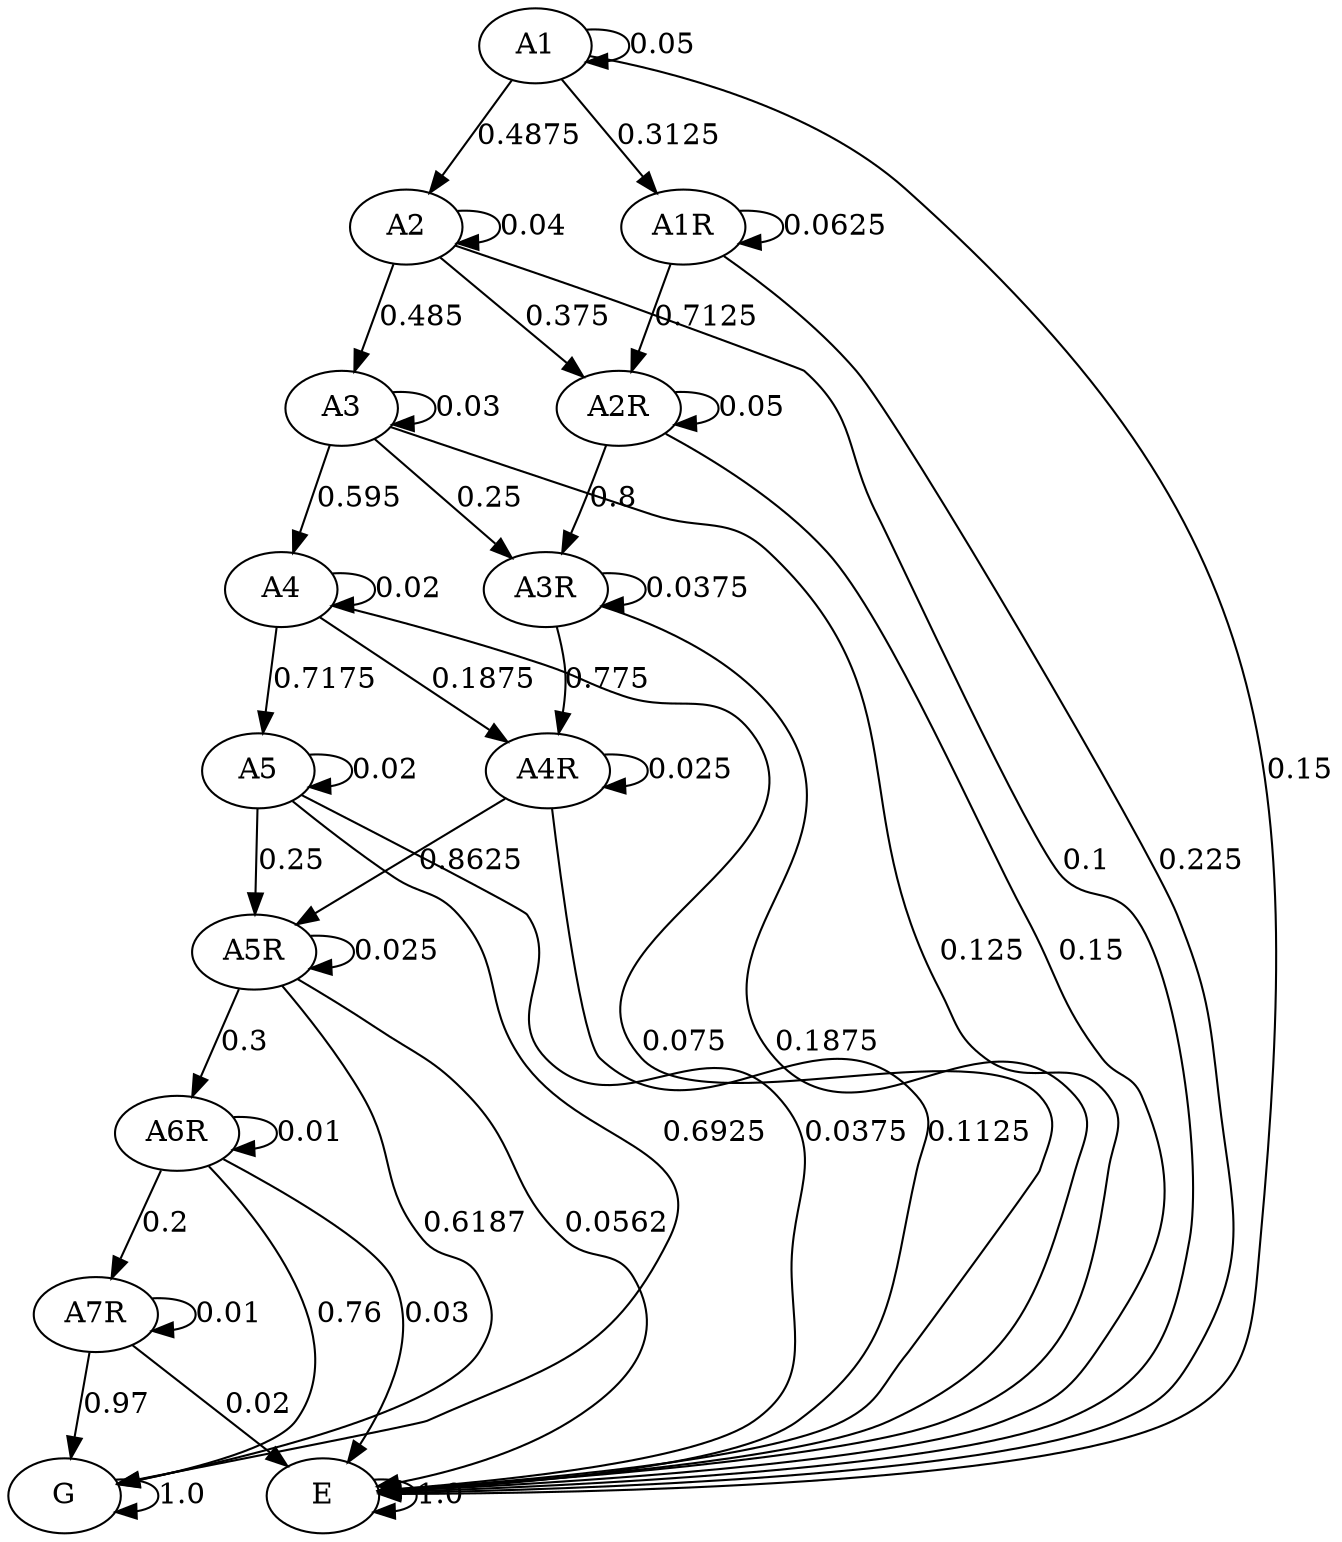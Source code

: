 digraph  {
A1;
A2;
A3;
A4;
A5;
A1R;
A2R;
A3R;
A4R;
A5R;
A6R;
A7R;
G;
E;
A1 -> A1  [key=0, label="0.05", weight="0.05"];
A1 -> A2  [key=0, label="0.4875", weight="0.4875"];
A1 -> A1R  [key=0, label="0.3125", weight="0.3125"];
A1 -> E  [key=0, label="0.15", weight="0.15"];
A2 -> A2  [key=0, label="0.04", weight="0.04"];
A2 -> A3  [key=0, label="0.485", weight="0.485"];
A2 -> A2R  [key=0, label="0.375", weight="0.375"];
A2 -> E  [key=0, label="0.1", weight="0.1"];
A3 -> A3  [key=0, label="0.03", weight="0.03"];
A3 -> A4  [key=0, label="0.595", weight="0.595"];
A3 -> A3R  [key=0, label="0.25", weight="0.25"];
A3 -> E  [key=0, label="0.125", weight="0.125"];
A4 -> A4  [key=0, label="0.02", weight="0.02"];
A4 -> A5  [key=0, label="0.7175", weight="0.7175"];
A4 -> A4R  [key=0, label="0.1875", weight="0.1875"];
A4 -> E  [key=0, label="0.075", weight="0.075"];
A5 -> A5  [key=0, label="0.02", weight="0.02"];
A5 -> A5R  [key=0, label="0.25", weight="0.25"];
A5 -> G  [key=0, label="0.6925", weight="0.6925"];
A5 -> E  [key=0, label="0.0375", weight="0.0375"];
A1R -> A1R  [key=0, label="0.0625", weight="0.0625"];
A1R -> A2R  [key=0, label="0.7125", weight="0.7125"];
A1R -> E  [key=0, label="0.225", weight="0.225"];
A2R -> A2R  [key=0, label="0.05", weight="0.05"];
A2R -> A3R  [key=0, label="0.8", weight="0.8"];
A2R -> E  [key=0, label="0.15", weight="0.15"];
A3R -> A3R  [key=0, label="0.0375", weight="0.0375"];
A3R -> A4R  [key=0, label="0.775", weight="0.775"];
A3R -> E  [key=0, label="0.1875", weight="0.1875"];
A4R -> A4R  [key=0, label="0.025", weight="0.025"];
A4R -> A5R  [key=0, label="0.8625", weight="0.8625"];
A4R -> E  [key=0, label="0.1125", weight="0.1125"];
A5R -> A5R  [key=0, label="0.025", weight="0.025"];
A5R -> A6R  [key=0, label="0.3", weight="0.3"];
A5R -> G  [key=0, label="0.6187", weight="0.6187"];
A5R -> E  [key=0, label="0.0562", weight="0.0562"];
A6R -> A6R  [key=0, label="0.01", weight="0.01"];
A6R -> A7R  [key=0, label="0.2", weight="0.2"];
A6R -> G  [key=0, label="0.76", weight="0.76"];
A6R -> E  [key=0, label="0.03", weight="0.03"];
A7R -> A7R  [key=0, label="0.01", weight="0.01"];
A7R -> G  [key=0, label="0.97", weight="0.97"];
A7R -> E  [key=0, label="0.02", weight="0.02"];
G -> G  [key=0, label="1.0", weight="1.0"];
E -> E  [key=0, label="1.0", weight="1.0"];
}
